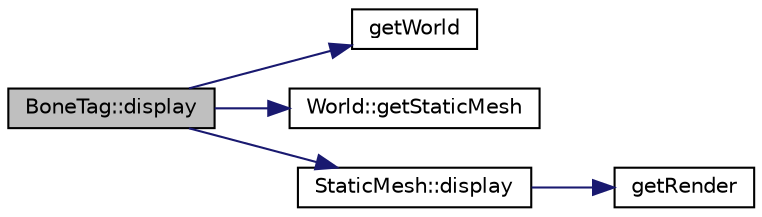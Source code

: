 digraph "BoneTag::display"
{
 // INTERACTIVE_SVG=YES
  edge [fontname="Helvetica",fontsize="10",labelfontname="Helvetica",labelfontsize="10"];
  node [fontname="Helvetica",fontsize="10",shape=record];
  rankdir="LR";
  Node1 [label="BoneTag::display",height=0.2,width=0.4,color="black", fillcolor="grey75", style="filled" fontcolor="black"];
  Node1 -> Node2 [color="midnightblue",fontsize="10",style="solid",fontname="Helvetica"];
  Node2 [label="getWorld",height=0.2,width=0.4,color="black", fillcolor="white", style="filled",URL="$_world_8h.html#abea1a794341f4259c16d914064e97528"];
  Node1 -> Node3 [color="midnightblue",fontsize="10",style="solid",fontname="Helvetica"];
  Node3 [label="World::getStaticMesh",height=0.2,width=0.4,color="black", fillcolor="white", style="filled",URL="$class_world.html#aef26c6a8a023e85dcd256bb71acf4dd7"];
  Node1 -> Node4 [color="midnightblue",fontsize="10",style="solid",fontname="Helvetica"];
  Node4 [label="StaticMesh::display",height=0.2,width=0.4,color="black", fillcolor="white", style="filled",URL="$class_static_mesh.html#ae062ddf1ccf1ad08364c40db4c3720ef"];
  Node4 -> Node5 [color="midnightblue",fontsize="10",style="solid",fontname="Helvetica"];
  Node5 [label="getRender",height=0.2,width=0.4,color="black", fillcolor="white", style="filled",URL="$_render_8h.html#a812cfcbdabb65847ea87dfed9fafc69d"];
}
